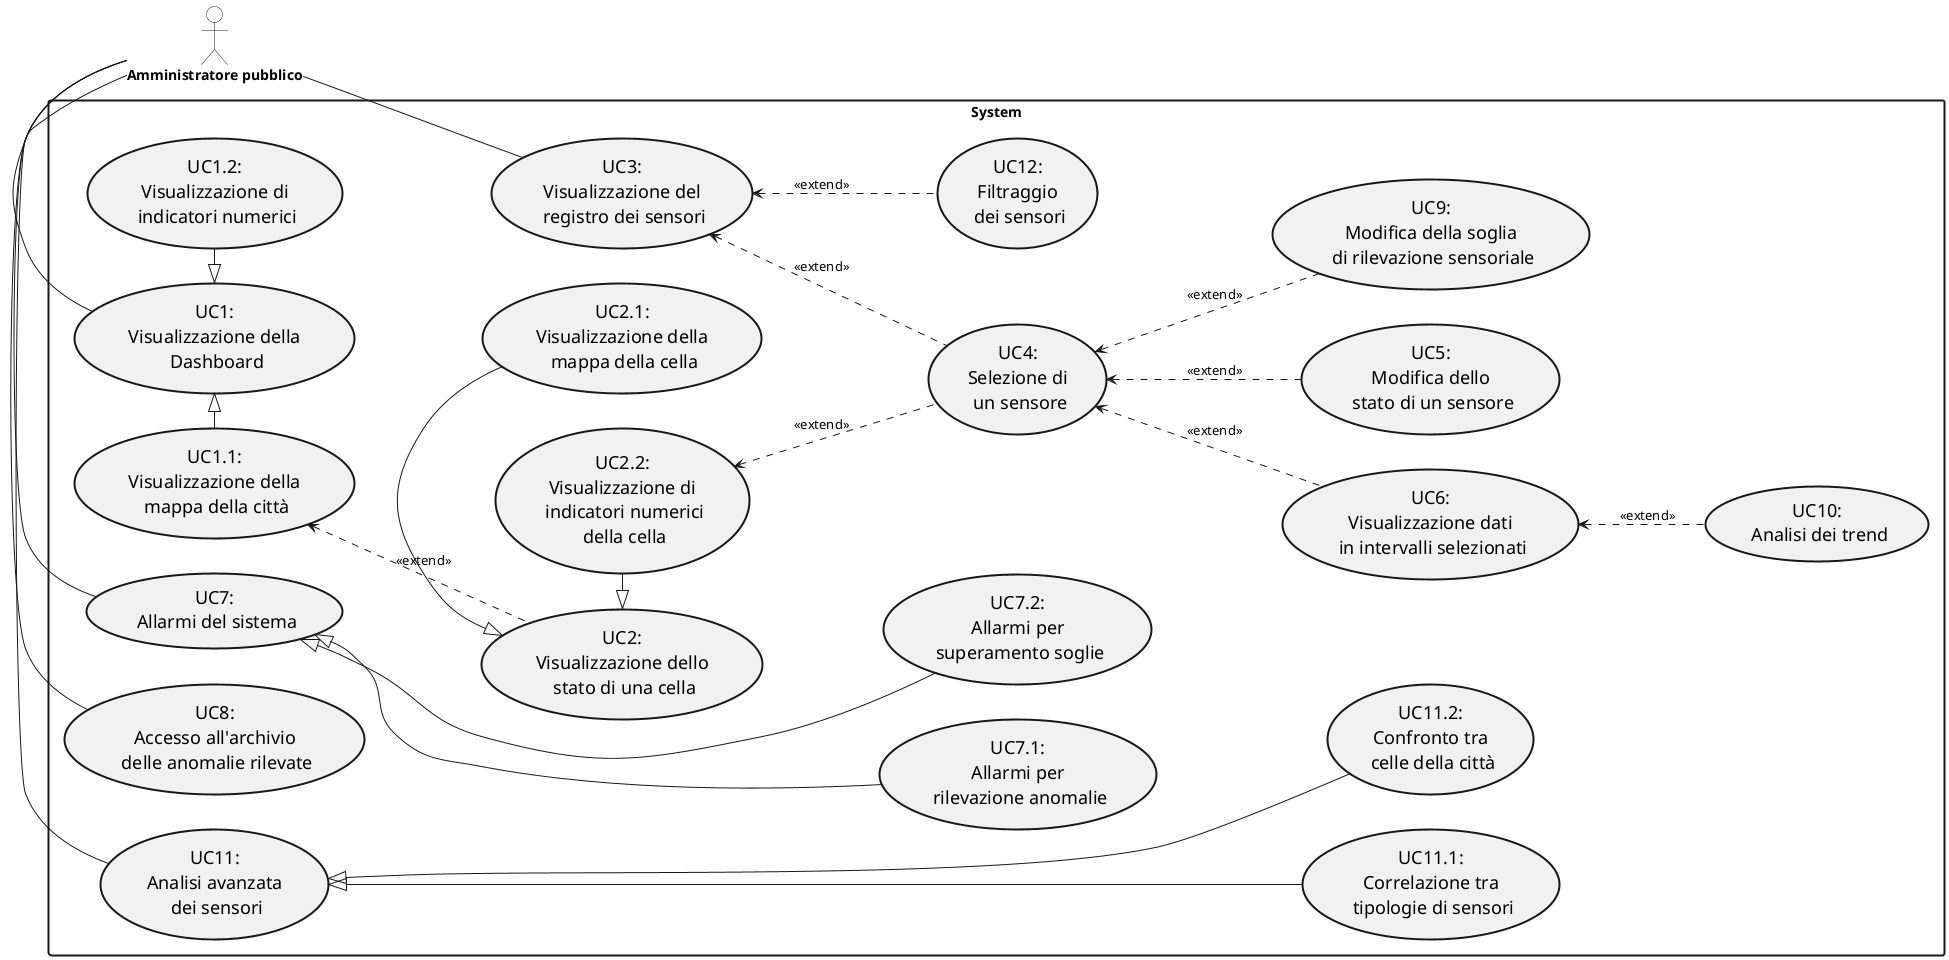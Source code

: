 @startuml USECASES



left to right direction

skinparam actor {
  FontSize 14
  FontStyle bold
}

skinparam usecase{
  FontSize 18
  BorderStyle solid
  BorderThickness 2
}

skinparam rectangle {
  BorderStyle solid
  BorderThickness 2
}


actor amministratorepubblico as "Amministratore pubblico" #FFFFFF

rectangle "System" {
  usecase "UC1.1:\n Visualizzazione della \n mappa della città" as UC1.1
  usecase "UC1.2:\n Visualizzazione di \n indicatori numerici" as UC1.2
  usecase "UC1:\n Visualizzazione della \n Dashboard" as UC1
  usecase "UC2.1:\n Visualizzazione della \n mappa della cella" as UC2.1
  usecase "UC2.2:\n Visualizzazione di \n indicatori numerici\n della cella" as UC2.2
  usecase "UC2:\n Visualizzazione dello \n stato di una cella" as UC2
  usecase "UC3:\n Visualizzazione del \n registro dei sensori" as UC3
  usecase "UC4:\n Selezione di \n un sensore" as UC4
  usecase "UC5:\n Modifica dello \n stato di un sensore" as UC5
  usecase "UC6:\n Visualizzazione dati \n in intervalli selezionati" as UC6
  usecase "UC7:\n Allarmi del sistema" as UC7
  usecase "UC7.1:\n Allarmi per \n rilevazione anomalie" as UC7.1
  usecase "UC7.2:\n Allarmi per \n superamento soglie" as UC7.2
  usecase "UC8:\n Accesso all'archivio \n delle anomalie rilevate" as UC8
  usecase "UC9:\n Modifica della soglia \n di rilevazione sensoriale" as UC9
  usecase "UC10:\n Analisi dei trend" as UC10
  usecase "UC11:\n Analisi avanzata \n dei sensori" as UC11
  usecase "UC11.1:\n Correlazione tra \n tipologie di sensori" as UC11.1
  usecase "UC11.2:\n Confronto tra \n celle della città" as UC11.2
  usecase "UC12:\n Filtraggio \n dei sensori" as UC12
 

  amministratorepubblico - UC1
  amministratorepubblico - UC3
  UC1.1 -|> UC1
  UC1 <|- UC1.2
  UC2 .up.> UC1.1 : <<extend>>
  UC2 <|- UC2.1
  UC2 <|- UC2.2
  UC4 .up.> UC2.2 :<<extend>>
  UC4 .up.> UC3 :<<extend>>
  UC9 .up.> UC4 :<<extend>>
  UC12 .up.> UC3 :<<extend>>
  UC5 .up.> UC4 :<<extend>>
  UC6 .up.> UC4 :<<extend>>
  UC10 .up.> UC6 :<<extend>>
  amministratorepubblico - UC7
  
  amministratorepubblico - UC8
  amministratorepubblico - UC11
  UC7 <|--- UC7.2
  UC7 <|--- UC7.1
  UC11 <|---- UC11.1
  UC11 <|---- UC11.2

}
@enduml